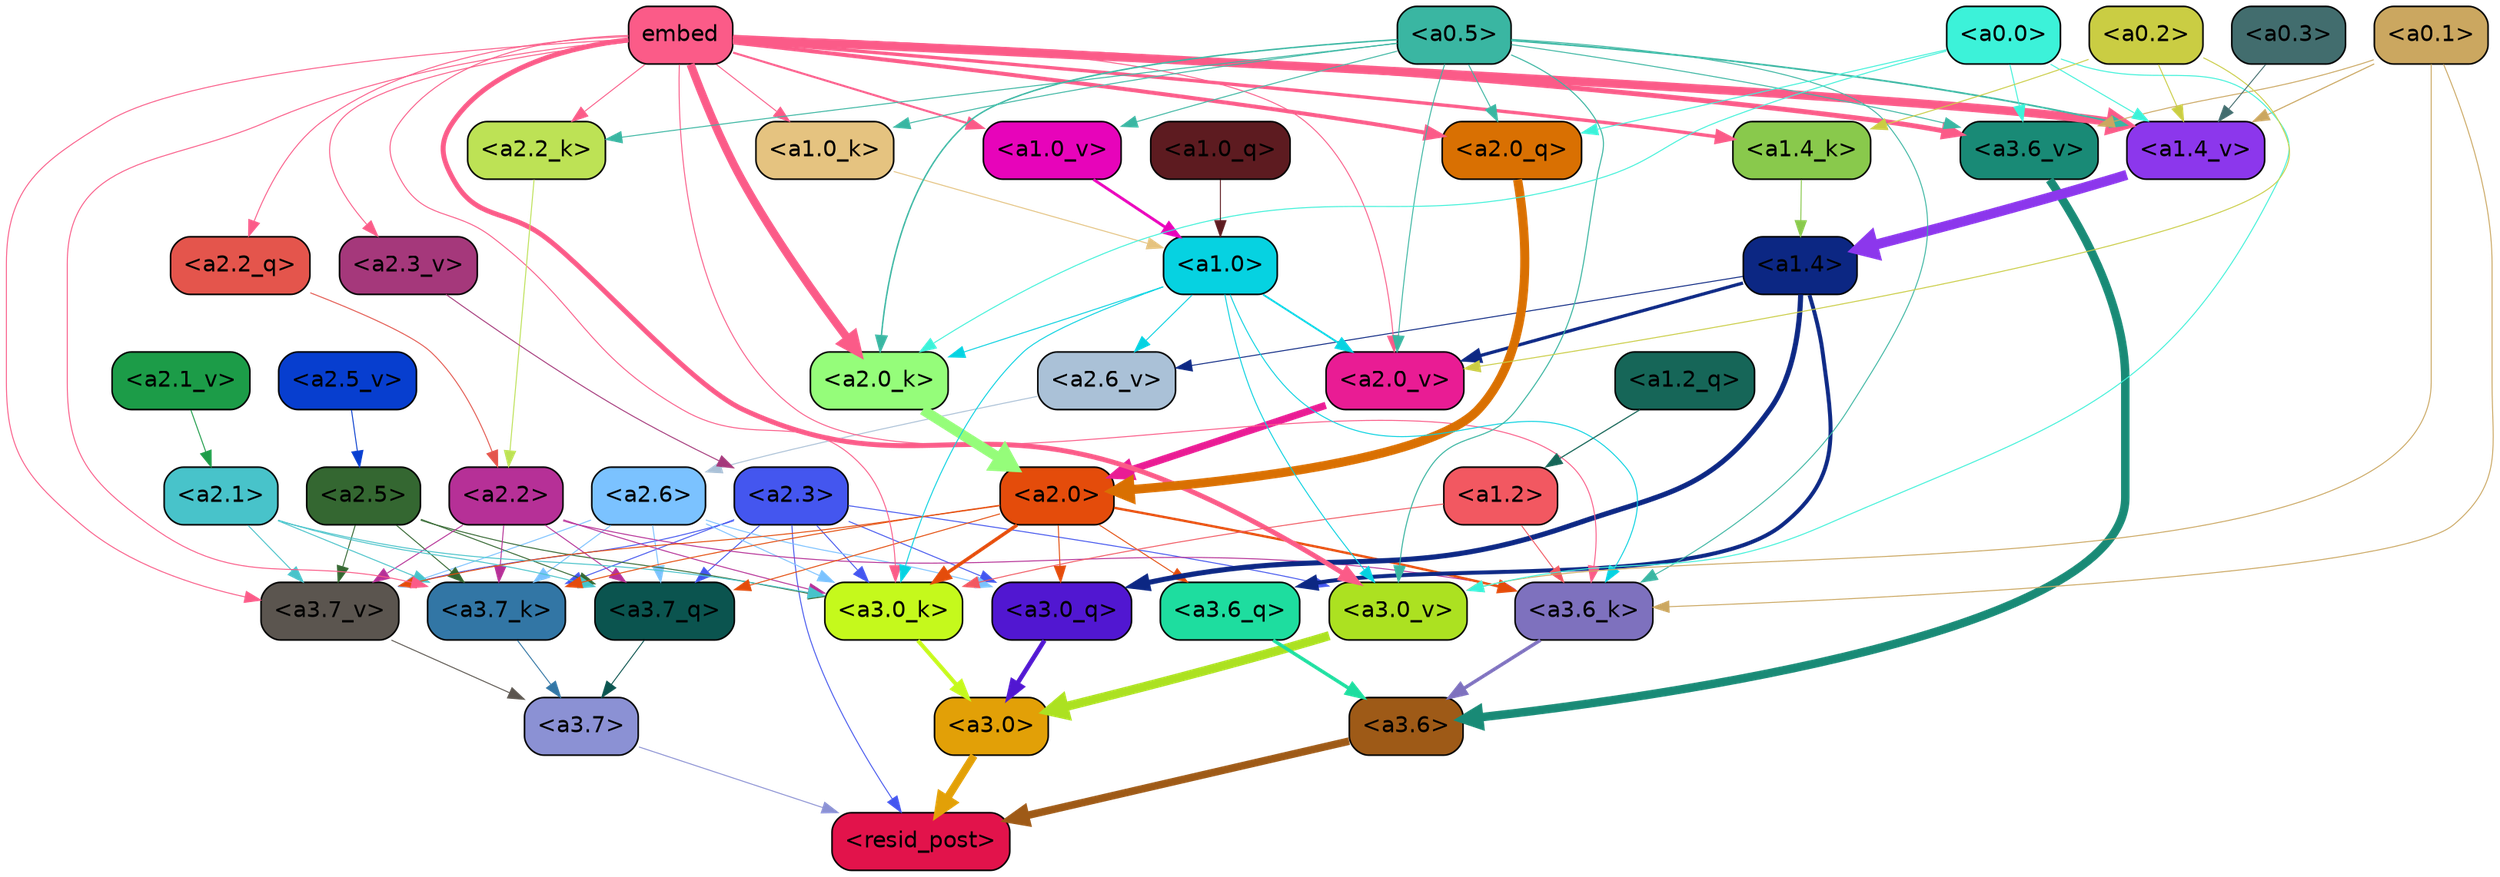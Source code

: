 strict digraph "" {
	graph [bgcolor=transparent,
		layout=dot,
		overlap=false,
		splines=true
	];
	"<a3.7>"	[color=black,
		fillcolor="#8b91d4",
		fontname=Helvetica,
		shape=box,
		style="filled, rounded"];
	"<resid_post>"	[color=black,
		fillcolor="#e2134b",
		fontname=Helvetica,
		shape=box,
		style="filled, rounded"];
	"<a3.7>" -> "<resid_post>"	[color="#8b91d4",
		penwidth=0.6];
	"<a3.6>"	[color=black,
		fillcolor="#9e5a17",
		fontname=Helvetica,
		shape=box,
		style="filled, rounded"];
	"<a3.6>" -> "<resid_post>"	[color="#9e5a17",
		penwidth=4.7534414529800415];
	"<a3.0>"	[color=black,
		fillcolor="#e2a007",
		fontname=Helvetica,
		shape=box,
		style="filled, rounded"];
	"<a3.0>" -> "<resid_post>"	[color="#e2a007",
		penwidth=4.898576855659485];
	"<a2.3>"	[color=black,
		fillcolor="#4456ef",
		fontname=Helvetica,
		shape=box,
		style="filled, rounded"];
	"<a2.3>" -> "<resid_post>"	[color="#4456ef",
		penwidth=0.6];
	"<a3.7_q>"	[color=black,
		fillcolor="#0b544f",
		fontname=Helvetica,
		shape=box,
		style="filled, rounded"];
	"<a2.3>" -> "<a3.7_q>"	[color="#4456ef",
		penwidth=0.6];
	"<a3.0_q>"	[color=black,
		fillcolor="#5117d1",
		fontname=Helvetica,
		shape=box,
		style="filled, rounded"];
	"<a2.3>" -> "<a3.0_q>"	[color="#4456ef",
		penwidth=0.6];
	"<a3.7_k>"	[color=black,
		fillcolor="#3276a5",
		fontname=Helvetica,
		shape=box,
		style="filled, rounded"];
	"<a2.3>" -> "<a3.7_k>"	[color="#4456ef",
		penwidth=0.6];
	"<a3.0_k>"	[color=black,
		fillcolor="#c5f91c",
		fontname=Helvetica,
		shape=box,
		style="filled, rounded"];
	"<a2.3>" -> "<a3.0_k>"	[color="#4456ef",
		penwidth=0.6];
	"<a3.7_v>"	[color=black,
		fillcolor="#5b554f",
		fontname=Helvetica,
		shape=box,
		style="filled, rounded"];
	"<a2.3>" -> "<a3.7_v>"	[color="#4456ef",
		penwidth=0.6];
	"<a3.0_v>"	[color=black,
		fillcolor="#ace121",
		fontname=Helvetica,
		shape=box,
		style="filled, rounded"];
	"<a2.3>" -> "<a3.0_v>"	[color="#4456ef",
		penwidth=0.6];
	"<a3.7_q>" -> "<a3.7>"	[color="#0b544f",
		penwidth=0.6];
	"<a3.6_q>"	[color=black,
		fillcolor="#1edd9f",
		fontname=Helvetica,
		shape=box,
		style="filled, rounded"];
	"<a3.6_q>" -> "<a3.6>"	[color="#1edd9f",
		penwidth=2.160832464694977];
	"<a3.0_q>" -> "<a3.0>"	[color="#5117d1",
		penwidth=2.870753765106201];
	"<a3.7_k>" -> "<a3.7>"	[color="#3276a5",
		penwidth=0.6];
	"<a3.6_k>"	[color=black,
		fillcolor="#7e71be",
		fontname=Helvetica,
		shape=box,
		style="filled, rounded"];
	"<a3.6_k>" -> "<a3.6>"	[color="#7e71be",
		penwidth=2.13908451795578];
	"<a3.0_k>" -> "<a3.0>"	[color="#c5f91c",
		penwidth=2.520303964614868];
	"<a3.7_v>" -> "<a3.7>"	[color="#5b554f",
		penwidth=0.6];
	"<a3.6_v>"	[color=black,
		fillcolor="#198a76",
		fontname=Helvetica,
		shape=box,
		style="filled, rounded"];
	"<a3.6_v>" -> "<a3.6>"	[color="#198a76",
		penwidth=5.297133803367615];
	"<a3.0_v>" -> "<a3.0>"	[color="#ace121",
		penwidth=5.680712580680847];
	"<a2.6>"	[color=black,
		fillcolor="#7bc2ff",
		fontname=Helvetica,
		shape=box,
		style="filled, rounded"];
	"<a2.6>" -> "<a3.7_q>"	[color="#7bc2ff",
		penwidth=0.6];
	"<a2.6>" -> "<a3.0_q>"	[color="#7bc2ff",
		penwidth=0.6];
	"<a2.6>" -> "<a3.7_k>"	[color="#7bc2ff",
		penwidth=0.6];
	"<a2.6>" -> "<a3.0_k>"	[color="#7bc2ff",
		penwidth=0.6];
	"<a2.6>" -> "<a3.7_v>"	[color="#7bc2ff",
		penwidth=0.6];
	"<a2.5>"	[color=black,
		fillcolor="#346731",
		fontname=Helvetica,
		shape=box,
		style="filled, rounded"];
	"<a2.5>" -> "<a3.7_q>"	[color="#346731",
		penwidth=0.6];
	"<a2.5>" -> "<a3.7_k>"	[color="#346731",
		penwidth=0.6];
	"<a2.5>" -> "<a3.0_k>"	[color="#346731",
		penwidth=0.6];
	"<a2.5>" -> "<a3.7_v>"	[color="#346731",
		penwidth=0.6];
	"<a2.2>"	[color=black,
		fillcolor="#b63097",
		fontname=Helvetica,
		shape=box,
		style="filled, rounded"];
	"<a2.2>" -> "<a3.7_q>"	[color="#b63097",
		penwidth=0.6];
	"<a2.2>" -> "<a3.7_k>"	[color="#b63097",
		penwidth=0.6];
	"<a2.2>" -> "<a3.6_k>"	[color="#b63097",
		penwidth=0.6];
	"<a2.2>" -> "<a3.0_k>"	[color="#b63097",
		penwidth=0.6];
	"<a2.2>" -> "<a3.7_v>"	[color="#b63097",
		penwidth=0.6];
	"<a2.1>"	[color=black,
		fillcolor="#48c3ca",
		fontname=Helvetica,
		shape=box,
		style="filled, rounded"];
	"<a2.1>" -> "<a3.7_q>"	[color="#48c3ca",
		penwidth=0.6];
	"<a2.1>" -> "<a3.7_k>"	[color="#48c3ca",
		penwidth=0.6];
	"<a2.1>" -> "<a3.0_k>"	[color="#48c3ca",
		penwidth=0.6];
	"<a2.1>" -> "<a3.7_v>"	[color="#48c3ca",
		penwidth=0.6];
	"<a2.0>"	[color=black,
		fillcolor="#e44c0b",
		fontname=Helvetica,
		shape=box,
		style="filled, rounded"];
	"<a2.0>" -> "<a3.7_q>"	[color="#e44c0b",
		penwidth=0.6];
	"<a2.0>" -> "<a3.6_q>"	[color="#e44c0b",
		penwidth=0.6];
	"<a2.0>" -> "<a3.0_q>"	[color="#e44c0b",
		penwidth=0.6];
	"<a2.0>" -> "<a3.7_k>"	[color="#e44c0b",
		penwidth=0.6];
	"<a2.0>" -> "<a3.6_k>"	[color="#e44c0b",
		penwidth=1.4855384826660156];
	"<a2.0>" -> "<a3.0_k>"	[color="#e44c0b",
		penwidth=2.142689883708954];
	"<a2.0>" -> "<a3.7_v>"	[color="#e44c0b",
		penwidth=0.6];
	"<a1.4>"	[color=black,
		fillcolor="#0c2783",
		fontname=Helvetica,
		shape=box,
		style="filled, rounded"];
	"<a1.4>" -> "<a3.6_q>"	[color="#0c2783",
		penwidth=2.4767253398895264];
	"<a1.4>" -> "<a3.0_q>"	[color="#0c2783",
		penwidth=3.192750334739685];
	"<a2.6_v>"	[color=black,
		fillcolor="#aac1d7",
		fontname=Helvetica,
		shape=box,
		style="filled, rounded"];
	"<a1.4>" -> "<a2.6_v>"	[color="#0c2783",
		penwidth=0.6];
	"<a2.0_v>"	[color=black,
		fillcolor="#e91c94",
		fontname=Helvetica,
		shape=box,
		style="filled, rounded"];
	"<a1.4>" -> "<a2.0_v>"	[color="#0c2783",
		penwidth=2.0349366441369057];
	embed	[color=black,
		fillcolor="#fb5b88",
		fontname=Helvetica,
		shape=box,
		style="filled, rounded"];
	embed -> "<a3.7_k>"	[color="#fb5b88",
		penwidth=0.6];
	embed -> "<a3.6_k>"	[color="#fb5b88",
		penwidth=0.6];
	embed -> "<a3.0_k>"	[color="#fb5b88",
		penwidth=0.6015868484973907];
	embed -> "<a3.7_v>"	[color="#fb5b88",
		penwidth=0.6];
	embed -> "<a3.6_v>"	[color="#fb5b88",
		penwidth=3.067279100418091];
	embed -> "<a3.0_v>"	[color="#fb5b88",
		penwidth=3.0891895294189453];
	"<a2.2_q>"	[color=black,
		fillcolor="#e4554c",
		fontname=Helvetica,
		shape=box,
		style="filled, rounded"];
	embed -> "<a2.2_q>"	[color="#fb5b88",
		penwidth=0.6];
	"<a2.0_q>"	[color=black,
		fillcolor="#d97002",
		fontname=Helvetica,
		shape=box,
		style="filled, rounded"];
	embed -> "<a2.0_q>"	[color="#fb5b88",
		penwidth=2.482962191104889];
	"<a2.2_k>"	[color=black,
		fillcolor="#bde255",
		fontname=Helvetica,
		shape=box,
		style="filled, rounded"];
	embed -> "<a2.2_k>"	[color="#fb5b88",
		penwidth=0.6];
	"<a2.0_k>"	[color=black,
		fillcolor="#95fd7a",
		fontname=Helvetica,
		shape=box,
		style="filled, rounded"];
	embed -> "<a2.0_k>"	[color="#fb5b88",
		penwidth=5.09069561958313];
	"<a2.3_v>"	[color=black,
		fillcolor="#a5387b",
		fontname=Helvetica,
		shape=box,
		style="filled, rounded"];
	embed -> "<a2.3_v>"	[color="#fb5b88",
		penwidth=0.6];
	embed -> "<a2.0_v>"	[color="#fb5b88",
		penwidth=0.6];
	"<a1.4_k>"	[color=black,
		fillcolor="#89c94c",
		fontname=Helvetica,
		shape=box,
		style="filled, rounded"];
	embed -> "<a1.4_k>"	[color="#fb5b88",
		penwidth=2.0865602493286133];
	"<a1.0_k>"	[color=black,
		fillcolor="#e5c380",
		fontname=Helvetica,
		shape=box,
		style="filled, rounded"];
	embed -> "<a1.0_k>"	[color="#fb5b88",
		penwidth=0.6];
	"<a1.4_v>"	[color=black,
		fillcolor="#8c37ec",
		fontname=Helvetica,
		shape=box,
		style="filled, rounded"];
	embed -> "<a1.4_v>"	[color="#fb5b88",
		penwidth=5.391523122787476];
	"<a1.0_v>"	[color=black,
		fillcolor="#e704ba",
		fontname=Helvetica,
		shape=box,
		style="filled, rounded"];
	embed -> "<a1.0_v>"	[color="#fb5b88",
		penwidth=1.2820317149162292];
	"<a1.2>"	[color=black,
		fillcolor="#f25861",
		fontname=Helvetica,
		shape=box,
		style="filled, rounded"];
	"<a1.2>" -> "<a3.6_k>"	[color="#f25861",
		penwidth=0.6];
	"<a1.2>" -> "<a3.0_k>"	[color="#f25861",
		penwidth=0.6];
	"<a1.0>"	[color=black,
		fillcolor="#06d2e1",
		fontname=Helvetica,
		shape=box,
		style="filled, rounded"];
	"<a1.0>" -> "<a3.6_k>"	[color="#06d2e1",
		penwidth=0.6];
	"<a1.0>" -> "<a3.0_k>"	[color="#06d2e1",
		penwidth=0.6];
	"<a1.0>" -> "<a3.0_v>"	[color="#06d2e1",
		penwidth=0.6];
	"<a1.0>" -> "<a2.0_k>"	[color="#06d2e1",
		penwidth=0.6];
	"<a1.0>" -> "<a2.6_v>"	[color="#06d2e1",
		penwidth=0.6];
	"<a1.0>" -> "<a2.0_v>"	[color="#06d2e1",
		penwidth=1.1342760920524597];
	"<a0.5>"	[color=black,
		fillcolor="#3ab6a2",
		fontname=Helvetica,
		shape=box,
		style="filled, rounded"];
	"<a0.5>" -> "<a3.6_k>"	[color="#3ab6a2",
		penwidth=0.6];
	"<a0.5>" -> "<a3.6_v>"	[color="#3ab6a2",
		penwidth=0.6];
	"<a0.5>" -> "<a3.0_v>"	[color="#3ab6a2",
		penwidth=0.6549575447570533];
	"<a0.5>" -> "<a2.0_q>"	[color="#3ab6a2",
		penwidth=0.6];
	"<a0.5>" -> "<a2.2_k>"	[color="#3ab6a2",
		penwidth=0.6];
	"<a0.5>" -> "<a2.0_k>"	[color="#3ab6a2",
		penwidth=0.8980485796928406];
	"<a0.5>" -> "<a2.0_v>"	[color="#3ab6a2",
		penwidth=0.6];
	"<a0.5>" -> "<a1.0_k>"	[color="#3ab6a2",
		penwidth=0.6];
	"<a0.5>" -> "<a1.4_v>"	[color="#3ab6a2",
		penwidth=1.060444712638855];
	"<a0.5>" -> "<a1.0_v>"	[color="#3ab6a2",
		penwidth=0.6];
	"<a0.1>"	[color=black,
		fillcolor="#cba760",
		fontname=Helvetica,
		shape=box,
		style="filled, rounded"];
	"<a0.1>" -> "<a3.6_k>"	[color="#cba760",
		penwidth=0.6];
	"<a0.1>" -> "<a3.6_v>"	[color="#cba760",
		penwidth=0.6];
	"<a0.1>" -> "<a3.0_v>"	[color="#cba760",
		penwidth=0.6];
	"<a0.1>" -> "<a1.4_v>"	[color="#cba760",
		penwidth=0.6688870191574097];
	"<a0.0>"	[color=black,
		fillcolor="#3cf2d9",
		fontname=Helvetica,
		shape=box,
		style="filled, rounded"];
	"<a0.0>" -> "<a3.6_v>"	[color="#3cf2d9",
		penwidth=0.6];
	"<a0.0>" -> "<a3.0_v>"	[color="#3cf2d9",
		penwidth=0.6];
	"<a0.0>" -> "<a2.0_q>"	[color="#3cf2d9",
		penwidth=0.6];
	"<a0.0>" -> "<a2.0_k>"	[color="#3cf2d9",
		penwidth=0.6];
	"<a0.0>" -> "<a1.4_v>"	[color="#3cf2d9",
		penwidth=0.6];
	"<a2.2_q>" -> "<a2.2>"	[color="#e4554c",
		penwidth=0.6];
	"<a2.0_q>" -> "<a2.0>"	[color="#d97002",
		penwidth=5.653985500335693];
	"<a2.2_k>" -> "<a2.2>"	[color="#bde255",
		penwidth=0.6];
	"<a2.0_k>" -> "<a2.0>"	[color="#95fd7a",
		penwidth=6.397904872894287];
	"<a2.6_v>" -> "<a2.6>"	[color="#aac1d7",
		penwidth=0.6];
	"<a2.5_v>"	[color=black,
		fillcolor="#073ecf",
		fontname=Helvetica,
		shape=box,
		style="filled, rounded"];
	"<a2.5_v>" -> "<a2.5>"	[color="#073ecf",
		penwidth=0.6];
	"<a2.3_v>" -> "<a2.3>"	[color="#a5387b",
		penwidth=0.6];
	"<a2.1_v>"	[color=black,
		fillcolor="#1c9c48",
		fontname=Helvetica,
		shape=box,
		style="filled, rounded"];
	"<a2.1_v>" -> "<a2.1>"	[color="#1c9c48",
		penwidth=0.6];
	"<a2.0_v>" -> "<a2.0>"	[color="#e91c94",
		penwidth=4.48047137260437];
	"<a0.2>"	[color=black,
		fillcolor="#cacd43",
		fontname=Helvetica,
		shape=box,
		style="filled, rounded"];
	"<a0.2>" -> "<a2.0_v>"	[color="#cacd43",
		penwidth=0.6];
	"<a0.2>" -> "<a1.4_k>"	[color="#cacd43",
		penwidth=0.6];
	"<a0.2>" -> "<a1.4_v>"	[color="#cacd43",
		penwidth=0.6];
	"<a1.2_q>"	[color=black,
		fillcolor="#166658",
		fontname=Helvetica,
		shape=box,
		style="filled, rounded"];
	"<a1.2_q>" -> "<a1.2>"	[color="#166658",
		penwidth=0.702675461769104];
	"<a1.0_q>"	[color=black,
		fillcolor="#5d1b20",
		fontname=Helvetica,
		shape=box,
		style="filled, rounded"];
	"<a1.0_q>" -> "<a1.0>"	[color="#5d1b20",
		penwidth=0.6];
	"<a1.4_k>" -> "<a1.4>"	[color="#89c94c",
		penwidth=0.6];
	"<a1.0_k>" -> "<a1.0>"	[color="#e5c380",
		penwidth=0.6];
	"<a1.4_v>" -> "<a1.4>"	[color="#8c37ec",
		penwidth=6.273579955101013];
	"<a1.0_v>" -> "<a1.0>"	[color="#e704ba",
		penwidth=1.7821020036935806];
	"<a0.3>"	[color=black,
		fillcolor="#426d6e",
		fontname=Helvetica,
		shape=box,
		style="filled, rounded"];
	"<a0.3>" -> "<a1.4_v>"	[color="#426d6e",
		penwidth=0.6];
}
